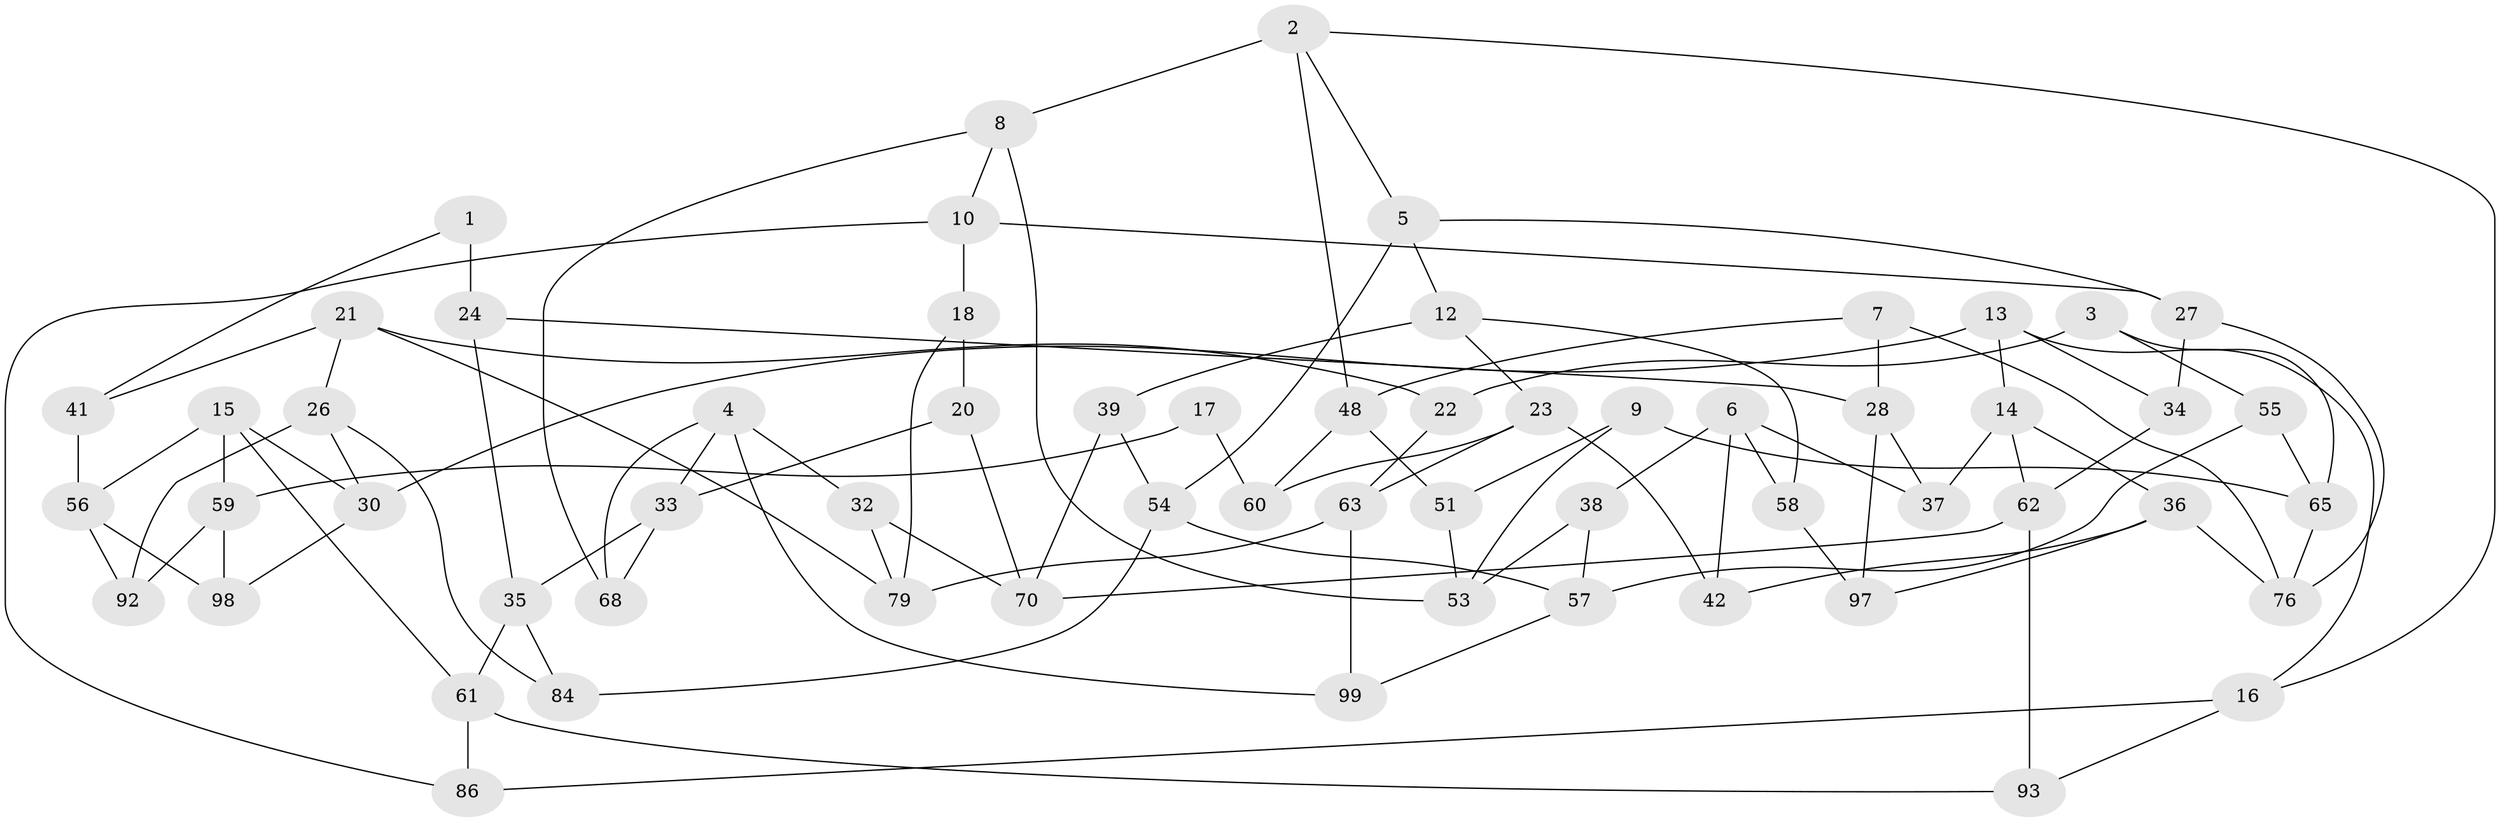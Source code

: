 // original degree distribution, {3: 1.0}
// Generated by graph-tools (version 1.1) at 2025/11/02/21/25 10:11:15]
// undirected, 61 vertices, 107 edges
graph export_dot {
graph [start="1"]
  node [color=gray90,style=filled];
  1;
  2 [super="+85"];
  3 [super="+19"];
  4 [super="+96"];
  5 [super="+69"];
  6 [super="+11"];
  7;
  8 [super="+52"];
  9;
  10 [super="+31"];
  12 [super="+87"];
  13 [super="+46"];
  14 [super="+43"];
  15 [super="+40"];
  16 [super="+74"];
  17;
  18 [super="+47"];
  20 [super="+49"];
  21 [super="+25"];
  22 [super="+44"];
  23 [super="+88"];
  24 [super="+29"];
  26 [super="+71"];
  27 [super="+75"];
  28 [super="+45"];
  30 [super="+90"];
  32;
  33 [super="+66"];
  34;
  35 [super="+67"];
  36 [super="+72"];
  37;
  38;
  39;
  41;
  42;
  48 [super="+50"];
  51;
  53 [super="+94"];
  54 [super="+64"];
  55;
  56 [super="+82"];
  57 [super="+89"];
  58;
  59 [super="+91"];
  60 [super="+78"];
  61 [super="+81"];
  62 [super="+73"];
  63 [super="+80"];
  65 [super="+83"];
  68;
  70 [super="+77"];
  76 [super="+95"];
  79 [super="+100"];
  84;
  86;
  92;
  93;
  97;
  98;
  99;
  1 -- 41;
  1 -- 24 [weight=2];
  2 -- 8;
  2 -- 48;
  2 -- 16;
  2 -- 5;
  3 -- 22 [weight=2];
  3 -- 55;
  3 -- 65;
  4 -- 68;
  4 -- 32;
  4 -- 99;
  4 -- 33;
  5 -- 27;
  5 -- 12;
  5 -- 54;
  6 -- 38;
  6 -- 37;
  6 -- 58;
  6 -- 42;
  7 -- 76;
  7 -- 48;
  7 -- 28;
  8 -- 68;
  8 -- 10;
  8 -- 53;
  9 -- 65;
  9 -- 51;
  9 -- 53;
  10 -- 27;
  10 -- 18;
  10 -- 86;
  12 -- 39;
  12 -- 58;
  12 -- 23;
  13 -- 34;
  13 -- 30;
  13 -- 16;
  13 -- 14;
  14 -- 37;
  14 -- 36;
  14 -- 62;
  15 -- 61;
  15 -- 56;
  15 -- 59;
  15 -- 30;
  16 -- 86;
  16 -- 93;
  17 -- 60 [weight=2];
  17 -- 59;
  18 -- 20 [weight=2];
  18 -- 79;
  20 -- 33;
  20 -- 70;
  21 -- 41;
  21 -- 22;
  21 -- 26;
  21 -- 79;
  22 -- 63;
  23 -- 42;
  23 -- 60;
  23 -- 63;
  24 -- 35;
  24 -- 28;
  26 -- 84;
  26 -- 30;
  26 -- 92;
  27 -- 76;
  27 -- 34;
  28 -- 97;
  28 -- 37;
  30 -- 98;
  32 -- 70;
  32 -- 79;
  33 -- 35;
  33 -- 68;
  34 -- 62;
  35 -- 84;
  35 -- 61;
  36 -- 97;
  36 -- 42;
  36 -- 76;
  38 -- 57;
  38 -- 53;
  39 -- 54;
  39 -- 70;
  41 -- 56;
  48 -- 51;
  48 -- 60;
  51 -- 53;
  54 -- 57;
  54 -- 84;
  55 -- 65;
  55 -- 57;
  56 -- 92;
  56 -- 98;
  57 -- 99;
  58 -- 97;
  59 -- 92;
  59 -- 98;
  61 -- 93;
  61 -- 86;
  62 -- 93;
  62 -- 70;
  63 -- 99;
  63 -- 79;
  65 -- 76;
}
